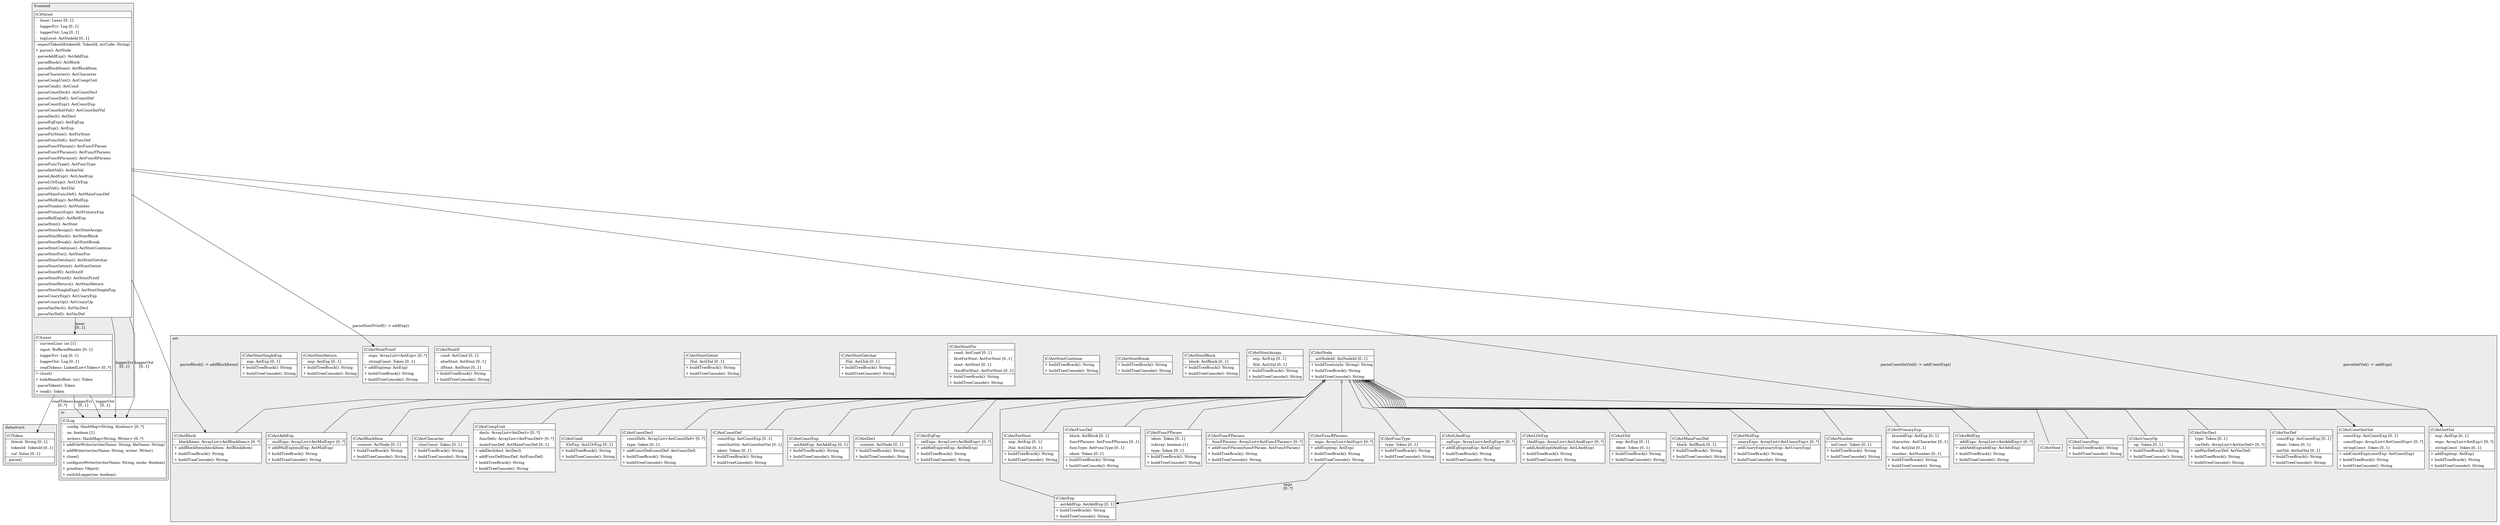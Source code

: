 @startuml

/' diagram meta data start
config=StructureConfiguration;
{
  "projectClassification": {
    "searchMode": "OpenProject", // OpenProject, AllProjects
    "includedProjects": "",
    "pathEndKeywords": "*.impl",
    "isClientPath": "",
    "isClientName": "",
    "isTestPath": "",
    "isTestName": "",
    "isMappingPath": "",
    "isMappingName": "",
    "isDataAccessPath": "",
    "isDataAccessName": "",
    "isDataStructurePath": "",
    "isDataStructureName": "",
    "isInterfaceStructuresPath": "",
    "isInterfaceStructuresName": "",
    "isEntryPointPath": "",
    "isEntryPointName": "",
    "treatFinalFieldsAsMandatory": false
  },
  "graphRestriction": {
    "classPackageExcludeFilter": "",
    "classPackageIncludeFilter": "",
    "classNameExcludeFilter": "",
    "classNameIncludeFilter": "",
    "methodNameExcludeFilter": "",
    "methodNameIncludeFilter": "",
    "removeByInheritance": "", // inheritance/annotation based filtering is done in a second step
    "removeByAnnotation": "",
    "removeByClassPackage": "", // cleanup the graph after inheritance/annotation based filtering is done
    "removeByClassName": "",
    "cutMappings": false,
    "cutEnum": true,
    "cutTests": true,
    "cutClient": true,
    "cutDataAccess": true,
    "cutInterfaceStructures": true,
    "cutDataStructures": true,
    "cutGetterAndSetter": true,
    "cutConstructors": true
  },
  "graphTraversal": {
    "forwardDepth": 3,
    "backwardDepth": 3,
    "classPackageExcludeFilter": "",
    "classPackageIncludeFilter": "",
    "classNameExcludeFilter": "",
    "classNameIncludeFilter": "",
    "methodNameExcludeFilter": "",
    "methodNameIncludeFilter": "",
    "hideMappings": false,
    "hideDataStructures": false,
    "hidePrivateMethods": true,
    "hideInterfaceCalls": true, // indirection: implementation -> interface (is hidden) -> implementation
    "onlyShowApplicationEntryPoints": false, // root node is included
    "useMethodCallsForStructureDiagram": "ForwardOnly" // ForwardOnly, BothDirections, No
  },
  "details": {
    "aggregation": "GroupByClass", // ByClass, GroupByClass, None
    "showClassGenericTypes": true,
    "showMethods": true,
    "showMethodParameterNames": true,
    "showMethodParameterTypes": true,
    "showMethodReturnType": true,
    "showPackageLevels": 2,
    "showDetailedClassStructure": true
  },
  "rootClass": "frontend.Parser",
  "extensionCallbackMethod": "" // qualified.class.name#methodName - signature: public static String method(String)
}
diagram meta data end '/



digraph g {
    rankdir="TB"
    splines=polyline
    

'nodes 
subgraph cluster_1242788334 { 
   	label=frontend
	labeljust=l
	fillcolor="#ececec"
	style=filled
   
   Lexer1242788334[
	label=<<TABLE BORDER="1" CELLBORDER="0" CELLPADDING="4" CELLSPACING="0">
<TR><TD ALIGN="LEFT" >(C)Lexer</TD></TR>
<HR/>
<TR><TD ALIGN="LEFT" >-   currentLine: int [1]</TD></TR>
<TR><TD ALIGN="LEFT" >-   input: BufferedReader [0..1]</TD></TR>
<TR><TD ALIGN="LEFT" >-   loggerErr: Log [0..1]</TD></TR>
<TR><TD ALIGN="LEFT" >-   loggerOut: Log [0..1]</TD></TR>
<TR><TD ALIGN="LEFT" >-   readTokens: LinkedList&lt;Token&gt; [0..*]</TD></TR>
<HR/>
<TR><TD ALIGN="LEFT" >+ close()</TD></TR>
<TR><TD ALIGN="LEFT" >+ lookAhead(offset: int): Token</TD></TR>
<TR><TD ALIGN="LEFT" >- parseToken(): Token</TD></TR>
<TR><TD ALIGN="LEFT" >+ read(): Token</TD></TR>
</TABLE>>
	style=filled
	margin=0
	shape=plaintext
	fillcolor="#FFFFFF"
];

Parser1242788334[
	label=<<TABLE BORDER="1" CELLBORDER="0" CELLPADDING="4" CELLSPACING="0">
<TR><TD ALIGN="LEFT" >(C)Parser</TD></TR>
<HR/>
<TR><TD ALIGN="LEFT" >-   lexer: Lexer [0..1]</TD></TR>
<TR><TD ALIGN="LEFT" >-   loggerErr: Log [0..1]</TD></TR>
<TR><TD ALIGN="LEFT" >-   loggerOut: Log [0..1]</TD></TR>
<TR><TD ALIGN="LEFT" >-   topLevel: AstNodeId [0..1]</TD></TR>
<HR/>
<TR><TD ALIGN="LEFT" >- expectTokenId(tokenId: TokenId, errCode: String)</TD></TR>
<TR><TD ALIGN="LEFT" >+ parse(): AstNode</TD></TR>
<TR><TD ALIGN="LEFT" >- parseAddExp(): AstAddExp</TD></TR>
<TR><TD ALIGN="LEFT" >- parseBlock(): AstBlock</TD></TR>
<TR><TD ALIGN="LEFT" >- parseBlockItem(): AstBlockItem</TD></TR>
<TR><TD ALIGN="LEFT" >- parseCharacter(): AstCharacter</TD></TR>
<TR><TD ALIGN="LEFT" >- parseCompUnit(): AstCompUnit</TD></TR>
<TR><TD ALIGN="LEFT" >- parseCond(): AstCond</TD></TR>
<TR><TD ALIGN="LEFT" >- parseConstDecl(): AstConstDecl</TD></TR>
<TR><TD ALIGN="LEFT" >- parseConstDef(): AstConstDef</TD></TR>
<TR><TD ALIGN="LEFT" >- parseConstExp(): AstConstExp</TD></TR>
<TR><TD ALIGN="LEFT" >- parseConstInitVal(): AstConstInitVal</TD></TR>
<TR><TD ALIGN="LEFT" >- parseDecl(): AstDecl</TD></TR>
<TR><TD ALIGN="LEFT" >- parseEqExp(): AstEqExp</TD></TR>
<TR><TD ALIGN="LEFT" >- parseExp(): AstExp</TD></TR>
<TR><TD ALIGN="LEFT" >- parseForStmt(): AstForStmt</TD></TR>
<TR><TD ALIGN="LEFT" >- parseFuncDef(): AstFuncDef</TD></TR>
<TR><TD ALIGN="LEFT" >- parseFuncFParam(): AstFuncFParam</TD></TR>
<TR><TD ALIGN="LEFT" >- parseFuncFParams(): AstFuncFParams</TD></TR>
<TR><TD ALIGN="LEFT" >- parseFuncRParams(): AstFuncRParams</TD></TR>
<TR><TD ALIGN="LEFT" >- parseFuncType(): AstFuncType</TD></TR>
<TR><TD ALIGN="LEFT" >- parseInitVal(): AstInitVal</TD></TR>
<TR><TD ALIGN="LEFT" >- parseLAndExp(): AstLAndExp</TD></TR>
<TR><TD ALIGN="LEFT" >- parseLOrExp(): AstLOrExp</TD></TR>
<TR><TD ALIGN="LEFT" >- parseLVal(): AstLVal</TD></TR>
<TR><TD ALIGN="LEFT" >- parseMainFuncDef(): AstMainFuncDef</TD></TR>
<TR><TD ALIGN="LEFT" >- parseMulExp(): AstMulExp</TD></TR>
<TR><TD ALIGN="LEFT" >- parseNumber(): AstNumber</TD></TR>
<TR><TD ALIGN="LEFT" >- parsePrimaryExp(): AstPrimaryExp</TD></TR>
<TR><TD ALIGN="LEFT" >- parseRelExp(): AstRelExp</TD></TR>
<TR><TD ALIGN="LEFT" >- parseStmt(): AstStmt</TD></TR>
<TR><TD ALIGN="LEFT" >- parseStmtAssign(): AstStmtAssign</TD></TR>
<TR><TD ALIGN="LEFT" >- parseStmtBlock(): AstStmtBlock</TD></TR>
<TR><TD ALIGN="LEFT" >- parseStmtBreak(): AstStmtBreak</TD></TR>
<TR><TD ALIGN="LEFT" >- parseStmtContinue(): AstStmtContinue</TD></TR>
<TR><TD ALIGN="LEFT" >- parseStmtFor(): AstStmtFor</TD></TR>
<TR><TD ALIGN="LEFT" >- parseStmtGetchar(): AstStmtGetchar</TD></TR>
<TR><TD ALIGN="LEFT" >- parseStmtGetint(): AstStmtGetint</TD></TR>
<TR><TD ALIGN="LEFT" >- parseStmtIf(): AstStmtIf</TD></TR>
<TR><TD ALIGN="LEFT" >- parseStmtPrintf(): AstStmtPrintf</TD></TR>
<TR><TD ALIGN="LEFT" >- parseStmtReturn(): AstStmtReturn</TD></TR>
<TR><TD ALIGN="LEFT" >- parseStmtSingleExp(): AstStmtSingleExp</TD></TR>
<TR><TD ALIGN="LEFT" >- parseUnaryExp(): AstUnaryExp</TD></TR>
<TR><TD ALIGN="LEFT" >- parseUnaryOp(): AstUnaryOp</TD></TR>
<TR><TD ALIGN="LEFT" >- parseVarDecl(): AstVarDecl</TD></TR>
<TR><TD ALIGN="LEFT" >- parseVarDef(): AstVarDef</TD></TR>
</TABLE>>
	style=filled
	margin=0
	shape=plaintext
	fillcolor="#FFFFFF"
];
} 

subgraph cluster_2101832705 { 
   	label=datastruct
	labeljust=l
	fillcolor="#ececec"
	style=filled
   
   Token2101832705[
	label=<<TABLE BORDER="1" CELLBORDER="0" CELLPADDING="4" CELLSPACING="0">
<TR><TD ALIGN="LEFT" >(C)Token</TD></TR>
<HR/>
<TR><TD ALIGN="LEFT" >-   literal: String [0..1]</TD></TR>
<TR><TD ALIGN="LEFT" >-   tokenId: TokenId [0..1]</TD></TR>
<TR><TD ALIGN="LEFT" >-   val: Value [0..1]</TD></TR>
<HR/>
<TR><TD ALIGN="LEFT" >- parse()</TD></TR>
</TABLE>>
	style=filled
	margin=0
	shape=plaintext
	fillcolor="#FFFFFF"
];
} 

subgraph cluster_3366 { 
   	label=io
	labeljust=l
	fillcolor="#ececec"
	style=filled
   
   Log3366[
	label=<<TABLE BORDER="1" CELLBORDER="0" CELLPADDING="4" CELLSPACING="0">
<TR><TD ALIGN="LEFT" >(C)Log</TD></TR>
<HR/>
<TR><TD ALIGN="LEFT" >-   config: HashMap&lt;String, Boolean&gt; [0..*]</TD></TR>
<TR><TD ALIGN="LEFT" >-   on: boolean [1]</TD></TR>
<TR><TD ALIGN="LEFT" >-   writers: HashMap&lt;String, Writer&gt; [0..*]</TD></TR>
<HR/>
<TR><TD ALIGN="LEFT" >+ addFileWriter(writerName: String, fileName: String)</TD></TR>
<TR><TD ALIGN="LEFT" >+ addWriter(writerName: String, writer: Writer)</TD></TR>
<TR><TD ALIGN="LEFT" >+ close()</TD></TR>
<TR><TD ALIGN="LEFT" >+ configureWriter(writerName: String, mode: Boolean)</TD></TR>
<TR><TD ALIGN="LEFT" >+ println(o: Object)</TD></TR>
<TR><TD ALIGN="LEFT" >+ switchLogger(on: boolean)</TD></TR>
</TABLE>>
	style=filled
	margin=0
	shape=plaintext
	fillcolor="#FFFFFF"
];
} 

subgraph cluster_96898 { 
   	label=ast
	labeljust=l
	fillcolor="#ececec"
	style=filled
   
   AstAddExp1940463597[
	label=<<TABLE BORDER="1" CELLBORDER="0" CELLPADDING="4" CELLSPACING="0">
<TR><TD ALIGN="LEFT" >(C)AstAddExp</TD></TR>
<HR/>
<TR><TD ALIGN="LEFT" >-   mulExps: ArrayList&lt;AstMulExp&gt; [0..*]</TD></TR>
<HR/>
<TR><TD ALIGN="LEFT" >+ addMulExp(mulExp: AstMulExp)</TD></TR>
<TR><TD ALIGN="LEFT" >+ buildTreeBrack(): String</TD></TR>
<TR><TD ALIGN="LEFT" >+ buildTreeConsole(): String</TD></TR>
</TABLE>>
	style=filled
	margin=0
	shape=plaintext
	fillcolor="#FFFFFF"
];

AstBlock1940463597[
	label=<<TABLE BORDER="1" CELLBORDER="0" CELLPADDING="4" CELLSPACING="0">
<TR><TD ALIGN="LEFT" >(C)AstBlock</TD></TR>
<HR/>
<TR><TD ALIGN="LEFT" >-   blockItems: ArrayList&lt;AstBlockItem&gt; [0..*]</TD></TR>
<HR/>
<TR><TD ALIGN="LEFT" >+ addBlockItem(blockItem: AstBlockItem)</TD></TR>
<TR><TD ALIGN="LEFT" >+ buildTreeBrack(): String</TD></TR>
<TR><TD ALIGN="LEFT" >+ buildTreeConsole(): String</TD></TR>
</TABLE>>
	style=filled
	margin=0
	shape=plaintext
	fillcolor="#FFFFFF"
];

AstBlockItem1940463597[
	label=<<TABLE BORDER="1" CELLBORDER="0" CELLPADDING="4" CELLSPACING="0">
<TR><TD ALIGN="LEFT" >(C)AstBlockItem</TD></TR>
<HR/>
<TR><TD ALIGN="LEFT" >-   content: AstNode [0..1]</TD></TR>
<HR/>
<TR><TD ALIGN="LEFT" >+ buildTreeBrack(): String</TD></TR>
<TR><TD ALIGN="LEFT" >+ buildTreeConsole(): String</TD></TR>
</TABLE>>
	style=filled
	margin=0
	shape=plaintext
	fillcolor="#FFFFFF"
];

AstCharacter1940463597[
	label=<<TABLE BORDER="1" CELLBORDER="0" CELLPADDING="4" CELLSPACING="0">
<TR><TD ALIGN="LEFT" >(C)AstCharacter</TD></TR>
<HR/>
<TR><TD ALIGN="LEFT" >-   charConst: Token [0..1]</TD></TR>
<HR/>
<TR><TD ALIGN="LEFT" >+ buildTreeBrack(): String</TD></TR>
<TR><TD ALIGN="LEFT" >+ buildTreeConsole(): String</TD></TR>
</TABLE>>
	style=filled
	margin=0
	shape=plaintext
	fillcolor="#FFFFFF"
];

AstCompUnit1940463597[
	label=<<TABLE BORDER="1" CELLBORDER="0" CELLPADDING="4" CELLSPACING="0">
<TR><TD ALIGN="LEFT" >(C)AstCompUnit</TD></TR>
<HR/>
<TR><TD ALIGN="LEFT" >-   decls: ArrayList&lt;AstDecl&gt; [0..*]</TD></TR>
<TR><TD ALIGN="LEFT" >-   funcDefs: ArrayList&lt;AstFuncDef&gt; [0..*]</TD></TR>
<TR><TD ALIGN="LEFT" >-   mainFuncDef: AstMainFuncDef [0..1]</TD></TR>
<HR/>
<TR><TD ALIGN="LEFT" >+ addDecl(decl: AstDecl)</TD></TR>
<TR><TD ALIGN="LEFT" >+ addFuncDef(funcDef: AstFuncDef)</TD></TR>
<TR><TD ALIGN="LEFT" >+ buildTreeBrack(): String</TD></TR>
<TR><TD ALIGN="LEFT" >+ buildTreeConsole(): String</TD></TR>
</TABLE>>
	style=filled
	margin=0
	shape=plaintext
	fillcolor="#FFFFFF"
];

AstCond1940463597[
	label=<<TABLE BORDER="1" CELLBORDER="0" CELLPADDING="4" CELLSPACING="0">
<TR><TD ALIGN="LEFT" >(C)AstCond</TD></TR>
<HR/>
<TR><TD ALIGN="LEFT" >-   lOrExp: AstLOrExp [0..1]</TD></TR>
<HR/>
<TR><TD ALIGN="LEFT" >+ buildTreeBrack(): String</TD></TR>
<TR><TD ALIGN="LEFT" >+ buildTreeConsole(): String</TD></TR>
</TABLE>>
	style=filled
	margin=0
	shape=plaintext
	fillcolor="#FFFFFF"
];

AstConstDecl1940463597[
	label=<<TABLE BORDER="1" CELLBORDER="0" CELLPADDING="4" CELLSPACING="0">
<TR><TD ALIGN="LEFT" >(C)AstConstDecl</TD></TR>
<HR/>
<TR><TD ALIGN="LEFT" >-   constDefs: ArrayList&lt;AstConstDef&gt; [0..*]</TD></TR>
<TR><TD ALIGN="LEFT" >-   type: Token [0..1]</TD></TR>
<HR/>
<TR><TD ALIGN="LEFT" >+ addConstDef(constDef: AstConstDef)</TD></TR>
<TR><TD ALIGN="LEFT" >+ buildTreeBrack(): String</TD></TR>
<TR><TD ALIGN="LEFT" >+ buildTreeConsole(): String</TD></TR>
</TABLE>>
	style=filled
	margin=0
	shape=plaintext
	fillcolor="#FFFFFF"
];

AstConstDef1940463597[
	label=<<TABLE BORDER="1" CELLBORDER="0" CELLPADDING="4" CELLSPACING="0">
<TR><TD ALIGN="LEFT" >(C)AstConstDef</TD></TR>
<HR/>
<TR><TD ALIGN="LEFT" >-   constExp: AstConstExp [0..1]</TD></TR>
<TR><TD ALIGN="LEFT" >-   constInitVal: AstConstInitVal [0..1]</TD></TR>
<TR><TD ALIGN="LEFT" >-   ident: Token [0..1]</TD></TR>
<HR/>
<TR><TD ALIGN="LEFT" >+ buildTreeBrack(): String</TD></TR>
<TR><TD ALIGN="LEFT" >+ buildTreeConsole(): String</TD></TR>
</TABLE>>
	style=filled
	margin=0
	shape=plaintext
	fillcolor="#FFFFFF"
];

AstConstExp1940463597[
	label=<<TABLE BORDER="1" CELLBORDER="0" CELLPADDING="4" CELLSPACING="0">
<TR><TD ALIGN="LEFT" >(C)AstConstExp</TD></TR>
<HR/>
<TR><TD ALIGN="LEFT" >-   astAddExp: AstAddExp [0..1]</TD></TR>
<HR/>
<TR><TD ALIGN="LEFT" >+ buildTreeBrack(): String</TD></TR>
<TR><TD ALIGN="LEFT" >+ buildTreeConsole(): String</TD></TR>
</TABLE>>
	style=filled
	margin=0
	shape=plaintext
	fillcolor="#FFFFFF"
];

AstConstInitVal1940463597[
	label=<<TABLE BORDER="1" CELLBORDER="0" CELLPADDING="4" CELLSPACING="0">
<TR><TD ALIGN="LEFT" >(C)AstConstInitVal</TD></TR>
<HR/>
<TR><TD ALIGN="LEFT" >-   constExp: AstConstExp [0..1]</TD></TR>
<TR><TD ALIGN="LEFT" >-   constExps: ArrayList&lt;AstConstExp&gt; [0..*]</TD></TR>
<TR><TD ALIGN="LEFT" >-   stringConst: Token [0..1]</TD></TR>
<HR/>
<TR><TD ALIGN="LEFT" >+ addConstExp(constExp: AstConstExp)</TD></TR>
<TR><TD ALIGN="LEFT" >+ buildTreeBrack(): String</TD></TR>
<TR><TD ALIGN="LEFT" >+ buildTreeConsole(): String</TD></TR>
</TABLE>>
	style=filled
	margin=0
	shape=plaintext
	fillcolor="#FFFFFF"
];

AstDecl1940463597[
	label=<<TABLE BORDER="1" CELLBORDER="0" CELLPADDING="4" CELLSPACING="0">
<TR><TD ALIGN="LEFT" >(C)AstDecl</TD></TR>
<HR/>
<TR><TD ALIGN="LEFT" >-   content: AstNode [0..1]</TD></TR>
<HR/>
<TR><TD ALIGN="LEFT" >+ buildTreeBrack(): String</TD></TR>
<TR><TD ALIGN="LEFT" >+ buildTreeConsole(): String</TD></TR>
</TABLE>>
	style=filled
	margin=0
	shape=plaintext
	fillcolor="#FFFFFF"
];

AstEqExp1940463597[
	label=<<TABLE BORDER="1" CELLBORDER="0" CELLPADDING="4" CELLSPACING="0">
<TR><TD ALIGN="LEFT" >(C)AstEqExp</TD></TR>
<HR/>
<TR><TD ALIGN="LEFT" >-   relExps: ArrayList&lt;AstRelExp&gt; [0..*]</TD></TR>
<HR/>
<TR><TD ALIGN="LEFT" >+ addRelExp(relExp: AstRelExp)</TD></TR>
<TR><TD ALIGN="LEFT" >+ buildTreeBrack(): String</TD></TR>
<TR><TD ALIGN="LEFT" >+ buildTreeConsole(): String</TD></TR>
</TABLE>>
	style=filled
	margin=0
	shape=plaintext
	fillcolor="#FFFFFF"
];

AstExp1940463597[
	label=<<TABLE BORDER="1" CELLBORDER="0" CELLPADDING="4" CELLSPACING="0">
<TR><TD ALIGN="LEFT" >(C)AstExp</TD></TR>
<HR/>
<TR><TD ALIGN="LEFT" >-   astAddExp: AstAddExp [0..1]</TD></TR>
<HR/>
<TR><TD ALIGN="LEFT" >+ buildTreeBrack(): String</TD></TR>
<TR><TD ALIGN="LEFT" >+ buildTreeConsole(): String</TD></TR>
</TABLE>>
	style=filled
	margin=0
	shape=plaintext
	fillcolor="#FFFFFF"
];

AstForStmt1940463597[
	label=<<TABLE BORDER="1" CELLBORDER="0" CELLPADDING="4" CELLSPACING="0">
<TR><TD ALIGN="LEFT" >(C)AstForStmt</TD></TR>
<HR/>
<TR><TD ALIGN="LEFT" >-   exp: AstExp [0..1]</TD></TR>
<TR><TD ALIGN="LEFT" >-   lVal: AstLVal [0..1]</TD></TR>
<HR/>
<TR><TD ALIGN="LEFT" >+ buildTreeBrack(): String</TD></TR>
<TR><TD ALIGN="LEFT" >+ buildTreeConsole(): String</TD></TR>
</TABLE>>
	style=filled
	margin=0
	shape=plaintext
	fillcolor="#FFFFFF"
];

AstFuncDef1940463597[
	label=<<TABLE BORDER="1" CELLBORDER="0" CELLPADDING="4" CELLSPACING="0">
<TR><TD ALIGN="LEFT" >(C)AstFuncDef</TD></TR>
<HR/>
<TR><TD ALIGN="LEFT" >-   block: AstBlock [0..1]</TD></TR>
<TR><TD ALIGN="LEFT" >-   funcFParams: AstFuncFParams [0..1]</TD></TR>
<TR><TD ALIGN="LEFT" >-   funcType: AstFuncType [0..1]</TD></TR>
<TR><TD ALIGN="LEFT" >-   ident: Token [0..1]</TD></TR>
<HR/>
<TR><TD ALIGN="LEFT" >+ buildTreeBrack(): String</TD></TR>
<TR><TD ALIGN="LEFT" >+ buildTreeConsole(): String</TD></TR>
</TABLE>>
	style=filled
	margin=0
	shape=plaintext
	fillcolor="#FFFFFF"
];

AstFuncFParam1940463597[
	label=<<TABLE BORDER="1" CELLBORDER="0" CELLPADDING="4" CELLSPACING="0">
<TR><TD ALIGN="LEFT" >(C)AstFuncFParam</TD></TR>
<HR/>
<TR><TD ALIGN="LEFT" >-   ident: Token [0..1]</TD></TR>
<TR><TD ALIGN="LEFT" >-   isArray: boolean [1]</TD></TR>
<TR><TD ALIGN="LEFT" >-   type: Token [0..1]</TD></TR>
<HR/>
<TR><TD ALIGN="LEFT" >+ buildTreeBrack(): String</TD></TR>
<TR><TD ALIGN="LEFT" >+ buildTreeConsole(): String</TD></TR>
</TABLE>>
	style=filled
	margin=0
	shape=plaintext
	fillcolor="#FFFFFF"
];

AstFuncFParams1940463597[
	label=<<TABLE BORDER="1" CELLBORDER="0" CELLPADDING="4" CELLSPACING="0">
<TR><TD ALIGN="LEFT" >(C)AstFuncFParams</TD></TR>
<HR/>
<TR><TD ALIGN="LEFT" >-   funcFParams: ArrayList&lt;AstFuncFParam&gt; [0..*]</TD></TR>
<HR/>
<TR><TD ALIGN="LEFT" >+ addFuncFParam(funcFParam: AstFuncFParam)</TD></TR>
<TR><TD ALIGN="LEFT" >+ buildTreeBrack(): String</TD></TR>
<TR><TD ALIGN="LEFT" >+ buildTreeConsole(): String</TD></TR>
</TABLE>>
	style=filled
	margin=0
	shape=plaintext
	fillcolor="#FFFFFF"
];

AstFuncRParams1940463597[
	label=<<TABLE BORDER="1" CELLBORDER="0" CELLPADDING="4" CELLSPACING="0">
<TR><TD ALIGN="LEFT" >(C)AstFuncRParams</TD></TR>
<HR/>
<TR><TD ALIGN="LEFT" >-   exps: ArrayList&lt;AstExp&gt; [0..*]</TD></TR>
<HR/>
<TR><TD ALIGN="LEFT" >+ addExp(exp: AstExp)</TD></TR>
<TR><TD ALIGN="LEFT" >+ buildTreeBrack(): String</TD></TR>
<TR><TD ALIGN="LEFT" >+ buildTreeConsole(): String</TD></TR>
</TABLE>>
	style=filled
	margin=0
	shape=plaintext
	fillcolor="#FFFFFF"
];

AstFuncType1940463597[
	label=<<TABLE BORDER="1" CELLBORDER="0" CELLPADDING="4" CELLSPACING="0">
<TR><TD ALIGN="LEFT" >(C)AstFuncType</TD></TR>
<HR/>
<TR><TD ALIGN="LEFT" >-   type: Token [0..1]</TD></TR>
<HR/>
<TR><TD ALIGN="LEFT" >+ buildTreeBrack(): String</TD></TR>
<TR><TD ALIGN="LEFT" >+ buildTreeConsole(): String</TD></TR>
</TABLE>>
	style=filled
	margin=0
	shape=plaintext
	fillcolor="#FFFFFF"
];

AstInitVal1940463597[
	label=<<TABLE BORDER="1" CELLBORDER="0" CELLPADDING="4" CELLSPACING="0">
<TR><TD ALIGN="LEFT" >(C)AstInitVal</TD></TR>
<HR/>
<TR><TD ALIGN="LEFT" >-   exp: AstExp [0..1]</TD></TR>
<TR><TD ALIGN="LEFT" >-   exps: ArrayList&lt;AstExp&gt; [0..*]</TD></TR>
<TR><TD ALIGN="LEFT" >-   stringConst: Token [0..1]</TD></TR>
<HR/>
<TR><TD ALIGN="LEFT" >+ addExp(exp: AstExp)</TD></TR>
<TR><TD ALIGN="LEFT" >+ buildTreeBrack(): String</TD></TR>
<TR><TD ALIGN="LEFT" >+ buildTreeConsole(): String</TD></TR>
</TABLE>>
	style=filled
	margin=0
	shape=plaintext
	fillcolor="#FFFFFF"
];

AstLAndExp1940463597[
	label=<<TABLE BORDER="1" CELLBORDER="0" CELLPADDING="4" CELLSPACING="0">
<TR><TD ALIGN="LEFT" >(C)AstLAndExp</TD></TR>
<HR/>
<TR><TD ALIGN="LEFT" >-   eqExps: ArrayList&lt;AstEqExp&gt; [0..*]</TD></TR>
<HR/>
<TR><TD ALIGN="LEFT" >+ addEqExp(eqExp: AstEqExp)</TD></TR>
<TR><TD ALIGN="LEFT" >+ buildTreeBrack(): String</TD></TR>
<TR><TD ALIGN="LEFT" >+ buildTreeConsole(): String</TD></TR>
</TABLE>>
	style=filled
	margin=0
	shape=plaintext
	fillcolor="#FFFFFF"
];

AstLOrExp1940463597[
	label=<<TABLE BORDER="1" CELLBORDER="0" CELLPADDING="4" CELLSPACING="0">
<TR><TD ALIGN="LEFT" >(C)AstLOrExp</TD></TR>
<HR/>
<TR><TD ALIGN="LEFT" >-   lAndExps: ArrayList&lt;AstLAndExp&gt; [0..*]</TD></TR>
<HR/>
<TR><TD ALIGN="LEFT" >+ addLAndExp(lAndExp: AstLAndExp)</TD></TR>
<TR><TD ALIGN="LEFT" >+ buildTreeBrack(): String</TD></TR>
<TR><TD ALIGN="LEFT" >+ buildTreeConsole(): String</TD></TR>
</TABLE>>
	style=filled
	margin=0
	shape=plaintext
	fillcolor="#FFFFFF"
];

AstLVal1940463597[
	label=<<TABLE BORDER="1" CELLBORDER="0" CELLPADDING="4" CELLSPACING="0">
<TR><TD ALIGN="LEFT" >(C)AstLVal</TD></TR>
<HR/>
<TR><TD ALIGN="LEFT" >-   exp: AstExp [0..1]</TD></TR>
<TR><TD ALIGN="LEFT" >-   ident: Token [0..1]</TD></TR>
<HR/>
<TR><TD ALIGN="LEFT" >+ buildTreeBrack(): String</TD></TR>
<TR><TD ALIGN="LEFT" >+ buildTreeConsole(): String</TD></TR>
</TABLE>>
	style=filled
	margin=0
	shape=plaintext
	fillcolor="#FFFFFF"
];

AstMainFuncDef1940463597[
	label=<<TABLE BORDER="1" CELLBORDER="0" CELLPADDING="4" CELLSPACING="0">
<TR><TD ALIGN="LEFT" >(C)AstMainFuncDef</TD></TR>
<HR/>
<TR><TD ALIGN="LEFT" >-   block: AstBlock [0..1]</TD></TR>
<HR/>
<TR><TD ALIGN="LEFT" >+ buildTreeBrack(): String</TD></TR>
<TR><TD ALIGN="LEFT" >+ buildTreeConsole(): String</TD></TR>
</TABLE>>
	style=filled
	margin=0
	shape=plaintext
	fillcolor="#FFFFFF"
];

AstMulExp1940463597[
	label=<<TABLE BORDER="1" CELLBORDER="0" CELLPADDING="4" CELLSPACING="0">
<TR><TD ALIGN="LEFT" >(C)AstMulExp</TD></TR>
<HR/>
<TR><TD ALIGN="LEFT" >-   unaryExps: ArrayList&lt;AstUnaryExp&gt; [0..*]</TD></TR>
<HR/>
<TR><TD ALIGN="LEFT" >+ addUnaryExp(unaryExp: AstUnaryExp)</TD></TR>
<TR><TD ALIGN="LEFT" >+ buildTreeBrack(): String</TD></TR>
<TR><TD ALIGN="LEFT" >+ buildTreeConsole(): String</TD></TR>
</TABLE>>
	style=filled
	margin=0
	shape=plaintext
	fillcolor="#FFFFFF"
];

AstNode1940463597[
	label=<<TABLE BORDER="1" CELLBORDER="0" CELLPADDING="4" CELLSPACING="0">
<TR><TD ALIGN="LEFT" >(C)AstNode</TD></TR>
<HR/>
<TR><TD ALIGN="LEFT" >-   astNodeId: AstNodeId [0..1]</TD></TR>
<HR/>
<TR><TD ALIGN="LEFT" >+ buildTree(style: String): String</TD></TR>
<TR><TD ALIGN="LEFT" >+ buildTreeBrack(): String</TD></TR>
<TR><TD ALIGN="LEFT" >+ buildTreeConsole(): String</TD></TR>
</TABLE>>
	style=filled
	margin=0
	shape=plaintext
	fillcolor="#FFFFFF"
];

AstNumber1940463597[
	label=<<TABLE BORDER="1" CELLBORDER="0" CELLPADDING="4" CELLSPACING="0">
<TR><TD ALIGN="LEFT" >(C)AstNumber</TD></TR>
<HR/>
<TR><TD ALIGN="LEFT" >-   intConst: Token [0..1]</TD></TR>
<HR/>
<TR><TD ALIGN="LEFT" >+ buildTreeBrack(): String</TD></TR>
<TR><TD ALIGN="LEFT" >+ buildTreeConsole(): String</TD></TR>
</TABLE>>
	style=filled
	margin=0
	shape=plaintext
	fillcolor="#FFFFFF"
];

AstPrimaryExp1940463597[
	label=<<TABLE BORDER="1" CELLBORDER="0" CELLPADDING="4" CELLSPACING="0">
<TR><TD ALIGN="LEFT" >(C)AstPrimaryExp</TD></TR>
<HR/>
<TR><TD ALIGN="LEFT" >-   bracedExp: AstExp [0..1]</TD></TR>
<TR><TD ALIGN="LEFT" >-   character: AstCharacter [0..1]</TD></TR>
<TR><TD ALIGN="LEFT" >-   lVal: AstLVal [0..1]</TD></TR>
<TR><TD ALIGN="LEFT" >-   number: AstNumber [0..1]</TD></TR>
<HR/>
<TR><TD ALIGN="LEFT" >+ buildTreeBrack(): String</TD></TR>
<TR><TD ALIGN="LEFT" >+ buildTreeConsole(): String</TD></TR>
</TABLE>>
	style=filled
	margin=0
	shape=plaintext
	fillcolor="#FFFFFF"
];

AstRelExp1940463597[
	label=<<TABLE BORDER="1" CELLBORDER="0" CELLPADDING="4" CELLSPACING="0">
<TR><TD ALIGN="LEFT" >(C)AstRelExp</TD></TR>
<HR/>
<TR><TD ALIGN="LEFT" >-   addExps: ArrayList&lt;AstAddExp&gt; [0..*]</TD></TR>
<HR/>
<TR><TD ALIGN="LEFT" >+ addAddExp(addExp: AstAddExp)</TD></TR>
<TR><TD ALIGN="LEFT" >+ buildTreeBrack(): String</TD></TR>
<TR><TD ALIGN="LEFT" >+ buildTreeConsole(): String</TD></TR>
</TABLE>>
	style=filled
	margin=0
	shape=plaintext
	fillcolor="#FFFFFF"
];

AstStmt1940463597[
	label=<<TABLE BORDER="1" CELLBORDER="0" CELLPADDING="4" CELLSPACING="0">
<TR><TD ALIGN="LEFT" >(C)AstStmt</TD></TR>
</TABLE>>
	style=filled
	margin=0
	shape=plaintext
	fillcolor="#FFFFFF"
];

AstStmtAssign1940463597[
	label=<<TABLE BORDER="1" CELLBORDER="0" CELLPADDING="4" CELLSPACING="0">
<TR><TD ALIGN="LEFT" >(C)AstStmtAssign</TD></TR>
<HR/>
<TR><TD ALIGN="LEFT" >-   exp: AstExp [0..1]</TD></TR>
<TR><TD ALIGN="LEFT" >-   lVal: AstLVal [0..1]</TD></TR>
<HR/>
<TR><TD ALIGN="LEFT" >+ buildTreeBrack(): String</TD></TR>
<TR><TD ALIGN="LEFT" >+ buildTreeConsole(): String</TD></TR>
</TABLE>>
	style=filled
	margin=0
	shape=plaintext
	fillcolor="#FFFFFF"
];

AstStmtBlock1940463597[
	label=<<TABLE BORDER="1" CELLBORDER="0" CELLPADDING="4" CELLSPACING="0">
<TR><TD ALIGN="LEFT" >(C)AstStmtBlock</TD></TR>
<HR/>
<TR><TD ALIGN="LEFT" >-   block: AstBlock [0..1]</TD></TR>
<HR/>
<TR><TD ALIGN="LEFT" >+ buildTreeBrack(): String</TD></TR>
<TR><TD ALIGN="LEFT" >+ buildTreeConsole(): String</TD></TR>
</TABLE>>
	style=filled
	margin=0
	shape=plaintext
	fillcolor="#FFFFFF"
];

AstStmtBreak1940463597[
	label=<<TABLE BORDER="1" CELLBORDER="0" CELLPADDING="4" CELLSPACING="0">
<TR><TD ALIGN="LEFT" >(C)AstStmtBreak</TD></TR>
<HR/>
<TR><TD ALIGN="LEFT" >+ buildTreeBrack(): String</TD></TR>
<TR><TD ALIGN="LEFT" >+ buildTreeConsole(): String</TD></TR>
</TABLE>>
	style=filled
	margin=0
	shape=plaintext
	fillcolor="#FFFFFF"
];

AstStmtContinue1940463597[
	label=<<TABLE BORDER="1" CELLBORDER="0" CELLPADDING="4" CELLSPACING="0">
<TR><TD ALIGN="LEFT" >(C)AstStmtContinue</TD></TR>
<HR/>
<TR><TD ALIGN="LEFT" >+ buildTreeBrack(): String</TD></TR>
<TR><TD ALIGN="LEFT" >+ buildTreeConsole(): String</TD></TR>
</TABLE>>
	style=filled
	margin=0
	shape=plaintext
	fillcolor="#FFFFFF"
];

AstStmtFor1940463597[
	label=<<TABLE BORDER="1" CELLBORDER="0" CELLPADDING="4" CELLSPACING="0">
<TR><TD ALIGN="LEFT" >(C)AstStmtFor</TD></TR>
<HR/>
<TR><TD ALIGN="LEFT" >-   cond: AstCond [0..1]</TD></TR>
<TR><TD ALIGN="LEFT" >-   firstForStmt: AstForStmt [0..1]</TD></TR>
<TR><TD ALIGN="LEFT" >-   stmt: AstStmt [0..1]</TD></TR>
<TR><TD ALIGN="LEFT" >-   thirdForStmt: AstForStmt [0..1]</TD></TR>
<HR/>
<TR><TD ALIGN="LEFT" >+ buildTreeBrack(): String</TD></TR>
<TR><TD ALIGN="LEFT" >+ buildTreeConsole(): String</TD></TR>
</TABLE>>
	style=filled
	margin=0
	shape=plaintext
	fillcolor="#FFFFFF"
];

AstStmtGetchar1940463597[
	label=<<TABLE BORDER="1" CELLBORDER="0" CELLPADDING="4" CELLSPACING="0">
<TR><TD ALIGN="LEFT" >(C)AstStmtGetchar</TD></TR>
<HR/>
<TR><TD ALIGN="LEFT" >-   lVal: AstLVal [0..1]</TD></TR>
<HR/>
<TR><TD ALIGN="LEFT" >+ buildTreeBrack(): String</TD></TR>
<TR><TD ALIGN="LEFT" >+ buildTreeConsole(): String</TD></TR>
</TABLE>>
	style=filled
	margin=0
	shape=plaintext
	fillcolor="#FFFFFF"
];

AstStmtGetint1940463597[
	label=<<TABLE BORDER="1" CELLBORDER="0" CELLPADDING="4" CELLSPACING="0">
<TR><TD ALIGN="LEFT" >(C)AstStmtGetint</TD></TR>
<HR/>
<TR><TD ALIGN="LEFT" >-   lVal: AstLVal [0..1]</TD></TR>
<HR/>
<TR><TD ALIGN="LEFT" >+ buildTreeBrack(): String</TD></TR>
<TR><TD ALIGN="LEFT" >+ buildTreeConsole(): String</TD></TR>
</TABLE>>
	style=filled
	margin=0
	shape=plaintext
	fillcolor="#FFFFFF"
];

AstStmtIf1940463597[
	label=<<TABLE BORDER="1" CELLBORDER="0" CELLPADDING="4" CELLSPACING="0">
<TR><TD ALIGN="LEFT" >(C)AstStmtIf</TD></TR>
<HR/>
<TR><TD ALIGN="LEFT" >-   cond: AstCond [0..1]</TD></TR>
<TR><TD ALIGN="LEFT" >-   elseStmt: AstStmt [0..1]</TD></TR>
<TR><TD ALIGN="LEFT" >-   ifStmt: AstStmt [0..1]</TD></TR>
<HR/>
<TR><TD ALIGN="LEFT" >+ buildTreeBrack(): String</TD></TR>
<TR><TD ALIGN="LEFT" >+ buildTreeConsole(): String</TD></TR>
</TABLE>>
	style=filled
	margin=0
	shape=plaintext
	fillcolor="#FFFFFF"
];

AstStmtPrintf1940463597[
	label=<<TABLE BORDER="1" CELLBORDER="0" CELLPADDING="4" CELLSPACING="0">
<TR><TD ALIGN="LEFT" >(C)AstStmtPrintf</TD></TR>
<HR/>
<TR><TD ALIGN="LEFT" >-   exps: ArrayList&lt;AstExp&gt; [0..*]</TD></TR>
<TR><TD ALIGN="LEFT" >-   stringConst: Token [0..1]</TD></TR>
<HR/>
<TR><TD ALIGN="LEFT" >+ addExp(exp: AstExp)</TD></TR>
<TR><TD ALIGN="LEFT" >+ buildTreeBrack(): String</TD></TR>
<TR><TD ALIGN="LEFT" >+ buildTreeConsole(): String</TD></TR>
</TABLE>>
	style=filled
	margin=0
	shape=plaintext
	fillcolor="#FFFFFF"
];

AstStmtReturn1940463597[
	label=<<TABLE BORDER="1" CELLBORDER="0" CELLPADDING="4" CELLSPACING="0">
<TR><TD ALIGN="LEFT" >(C)AstStmtReturn</TD></TR>
<HR/>
<TR><TD ALIGN="LEFT" >-   exp: AstExp [0..1]</TD></TR>
<HR/>
<TR><TD ALIGN="LEFT" >+ buildTreeBrack(): String</TD></TR>
<TR><TD ALIGN="LEFT" >+ buildTreeConsole(): String</TD></TR>
</TABLE>>
	style=filled
	margin=0
	shape=plaintext
	fillcolor="#FFFFFF"
];

AstStmtSingleExp1940463597[
	label=<<TABLE BORDER="1" CELLBORDER="0" CELLPADDING="4" CELLSPACING="0">
<TR><TD ALIGN="LEFT" >(C)AstStmtSingleExp</TD></TR>
<HR/>
<TR><TD ALIGN="LEFT" >-   exp: AstExp [0..1]</TD></TR>
<HR/>
<TR><TD ALIGN="LEFT" >+ buildTreeBrack(): String</TD></TR>
<TR><TD ALIGN="LEFT" >+ buildTreeConsole(): String</TD></TR>
</TABLE>>
	style=filled
	margin=0
	shape=plaintext
	fillcolor="#FFFFFF"
];

AstUnaryExp1940463597[
	label=<<TABLE BORDER="1" CELLBORDER="0" CELLPADDING="4" CELLSPACING="0">
<TR><TD ALIGN="LEFT" >(C)AstUnaryExp</TD></TR>
<HR/>
<TR><TD ALIGN="LEFT" >+ buildTreeBrack(): String</TD></TR>
<TR><TD ALIGN="LEFT" >+ buildTreeConsole(): String</TD></TR>
</TABLE>>
	style=filled
	margin=0
	shape=plaintext
	fillcolor="#FFFFFF"
];

AstUnaryOp1940463597[
	label=<<TABLE BORDER="1" CELLBORDER="0" CELLPADDING="4" CELLSPACING="0">
<TR><TD ALIGN="LEFT" >(C)AstUnaryOp</TD></TR>
<HR/>
<TR><TD ALIGN="LEFT" >-   op: Token [0..1]</TD></TR>
<HR/>
<TR><TD ALIGN="LEFT" >+ buildTreeBrack(): String</TD></TR>
<TR><TD ALIGN="LEFT" >+ buildTreeConsole(): String</TD></TR>
</TABLE>>
	style=filled
	margin=0
	shape=plaintext
	fillcolor="#FFFFFF"
];

AstVarDecl1940463597[
	label=<<TABLE BORDER="1" CELLBORDER="0" CELLPADDING="4" CELLSPACING="0">
<TR><TD ALIGN="LEFT" >(C)AstVarDecl</TD></TR>
<HR/>
<TR><TD ALIGN="LEFT" >-   type: Token [0..1]</TD></TR>
<TR><TD ALIGN="LEFT" >-   varDefs: ArrayList&lt;AstVarDef&gt; [0..*]</TD></TR>
<HR/>
<TR><TD ALIGN="LEFT" >+ addVarDef(varDef: AstVarDef)</TD></TR>
<TR><TD ALIGN="LEFT" >+ buildTreeBrack(): String</TD></TR>
<TR><TD ALIGN="LEFT" >+ buildTreeConsole(): String</TD></TR>
</TABLE>>
	style=filled
	margin=0
	shape=plaintext
	fillcolor="#FFFFFF"
];

AstVarDef1940463597[
	label=<<TABLE BORDER="1" CELLBORDER="0" CELLPADDING="4" CELLSPACING="0">
<TR><TD ALIGN="LEFT" >(C)AstVarDef</TD></TR>
<HR/>
<TR><TD ALIGN="LEFT" >-   constExp: AstConstExp [0..1]</TD></TR>
<TR><TD ALIGN="LEFT" >-   ident: Token [0..1]</TD></TR>
<TR><TD ALIGN="LEFT" >-   initVal: AstInitVal [0..1]</TD></TR>
<HR/>
<TR><TD ALIGN="LEFT" >+ buildTreeBrack(): String</TD></TR>
<TR><TD ALIGN="LEFT" >+ buildTreeConsole(): String</TD></TR>
</TABLE>>
	style=filled
	margin=0
	shape=plaintext
	fillcolor="#FFFFFF"
];
} 

'edges    
AstFuncRParams1940463597 -> AstExp1940463597[label="exps
[0..*]"];
AstNode1940463597 -> AstAddExp1940463597[arrowhead=none, arrowtail=empty, dir=both];
AstNode1940463597 -> AstBlock1940463597[arrowhead=none, arrowtail=empty, dir=both];
AstNode1940463597 -> AstBlockItem1940463597[arrowhead=none, arrowtail=empty, dir=both];
AstNode1940463597 -> AstCharacter1940463597[arrowhead=none, arrowtail=empty, dir=both];
AstNode1940463597 -> AstCompUnit1940463597[arrowhead=none, arrowtail=empty, dir=both];
AstNode1940463597 -> AstCond1940463597[arrowhead=none, arrowtail=empty, dir=both];
AstNode1940463597 -> AstConstDecl1940463597[arrowhead=none, arrowtail=empty, dir=both];
AstNode1940463597 -> AstConstDef1940463597[arrowhead=none, arrowtail=empty, dir=both];
AstNode1940463597 -> AstConstExp1940463597[arrowhead=none, arrowtail=empty, dir=both];
AstNode1940463597 -> AstConstInitVal1940463597[arrowhead=none, arrowtail=empty, dir=both];
AstNode1940463597 -> AstDecl1940463597[arrowhead=none, arrowtail=empty, dir=both];
AstNode1940463597 -> AstEqExp1940463597[arrowhead=none, arrowtail=empty, dir=both];
AstNode1940463597 -> AstExp1940463597[arrowhead=none, arrowtail=empty, dir=both];
AstNode1940463597 -> AstForStmt1940463597[arrowhead=none, arrowtail=empty, dir=both];
AstNode1940463597 -> AstFuncDef1940463597[arrowhead=none, arrowtail=empty, dir=both];
AstNode1940463597 -> AstFuncFParam1940463597[arrowhead=none, arrowtail=empty, dir=both];
AstNode1940463597 -> AstFuncFParams1940463597[arrowhead=none, arrowtail=empty, dir=both];
AstNode1940463597 -> AstFuncRParams1940463597[arrowhead=none, arrowtail=empty, dir=both];
AstNode1940463597 -> AstFuncType1940463597[arrowhead=none, arrowtail=empty, dir=both];
AstNode1940463597 -> AstInitVal1940463597[arrowhead=none, arrowtail=empty, dir=both];
AstNode1940463597 -> AstLAndExp1940463597[arrowhead=none, arrowtail=empty, dir=both];
AstNode1940463597 -> AstLOrExp1940463597[arrowhead=none, arrowtail=empty, dir=both];
AstNode1940463597 -> AstLVal1940463597[arrowhead=none, arrowtail=empty, dir=both];
AstNode1940463597 -> AstMainFuncDef1940463597[arrowhead=none, arrowtail=empty, dir=both];
AstNode1940463597 -> AstMulExp1940463597[arrowhead=none, arrowtail=empty, dir=both];
AstNode1940463597 -> AstNumber1940463597[arrowhead=none, arrowtail=empty, dir=both];
AstNode1940463597 -> AstPrimaryExp1940463597[arrowhead=none, arrowtail=empty, dir=both];
AstNode1940463597 -> AstRelExp1940463597[arrowhead=none, arrowtail=empty, dir=both];
AstNode1940463597 -> AstStmt1940463597[arrowhead=none, arrowtail=empty, dir=both];
AstNode1940463597 -> AstUnaryExp1940463597[arrowhead=none, arrowtail=empty, dir=both];
AstNode1940463597 -> AstUnaryOp1940463597[arrowhead=none, arrowtail=empty, dir=both];
AstNode1940463597 -> AstVarDecl1940463597[arrowhead=none, arrowtail=empty, dir=both];
AstNode1940463597 -> AstVarDef1940463597[arrowhead=none, arrowtail=empty, dir=both];
Lexer1242788334 -> Log3366[label="loggerErr
[0..1]"];
Lexer1242788334 -> Log3366[label="loggerOut
[0..1]"];
Lexer1242788334 -> Token2101832705[label="readTokens
[0..*]"];
Parser1242788334 -> AstBlock1940463597[label="parseBlock() -> addBlockItem()"];
Parser1242788334 -> AstConstInitVal1940463597[label="parseConstInitVal() -> addConstExp()"];
Parser1242788334 -> AstInitVal1940463597[label="parseInitVal() -> addExp()"];
Parser1242788334 -> AstStmtPrintf1940463597[label="parseStmtPrintf() -> addExp()"];
Parser1242788334 -> Lexer1242788334[label="lexer
[0..1]"];
Parser1242788334 -> Log3366[label="loggerErr
[0..1]"];
Parser1242788334 -> Log3366[label="loggerOut
[0..1]"];
    
}
@enduml